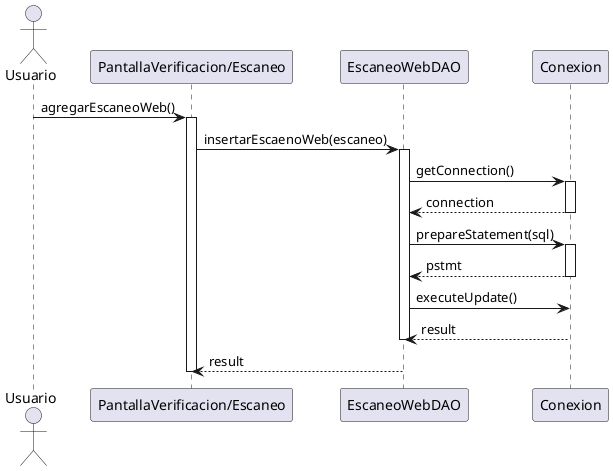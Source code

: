 @startuml

actor Usuario
participant "PantallaVerificacion/Escaneo" as GUI
participant "EscaneoWebDAO" as DAO
participant "Conexion" as DB

Usuario -> GUI : agregarEscaneoWeb()
activate GUI

GUI -> DAO : insertarEscaenoWeb(escaneo)
activate DAO

DAO -> DB : getConnection()
activate DB
DB --> DAO : connection
deactivate DB

DAO -> DB : prepareStatement(sql)
activate DB
DB --> DAO : pstmt
deactivate DB

DAO -> DB : executeUpdate()
DB --> DAO : result
deactivate DAO

DAO --> GUI : result
deactivate GUI

@enduml


